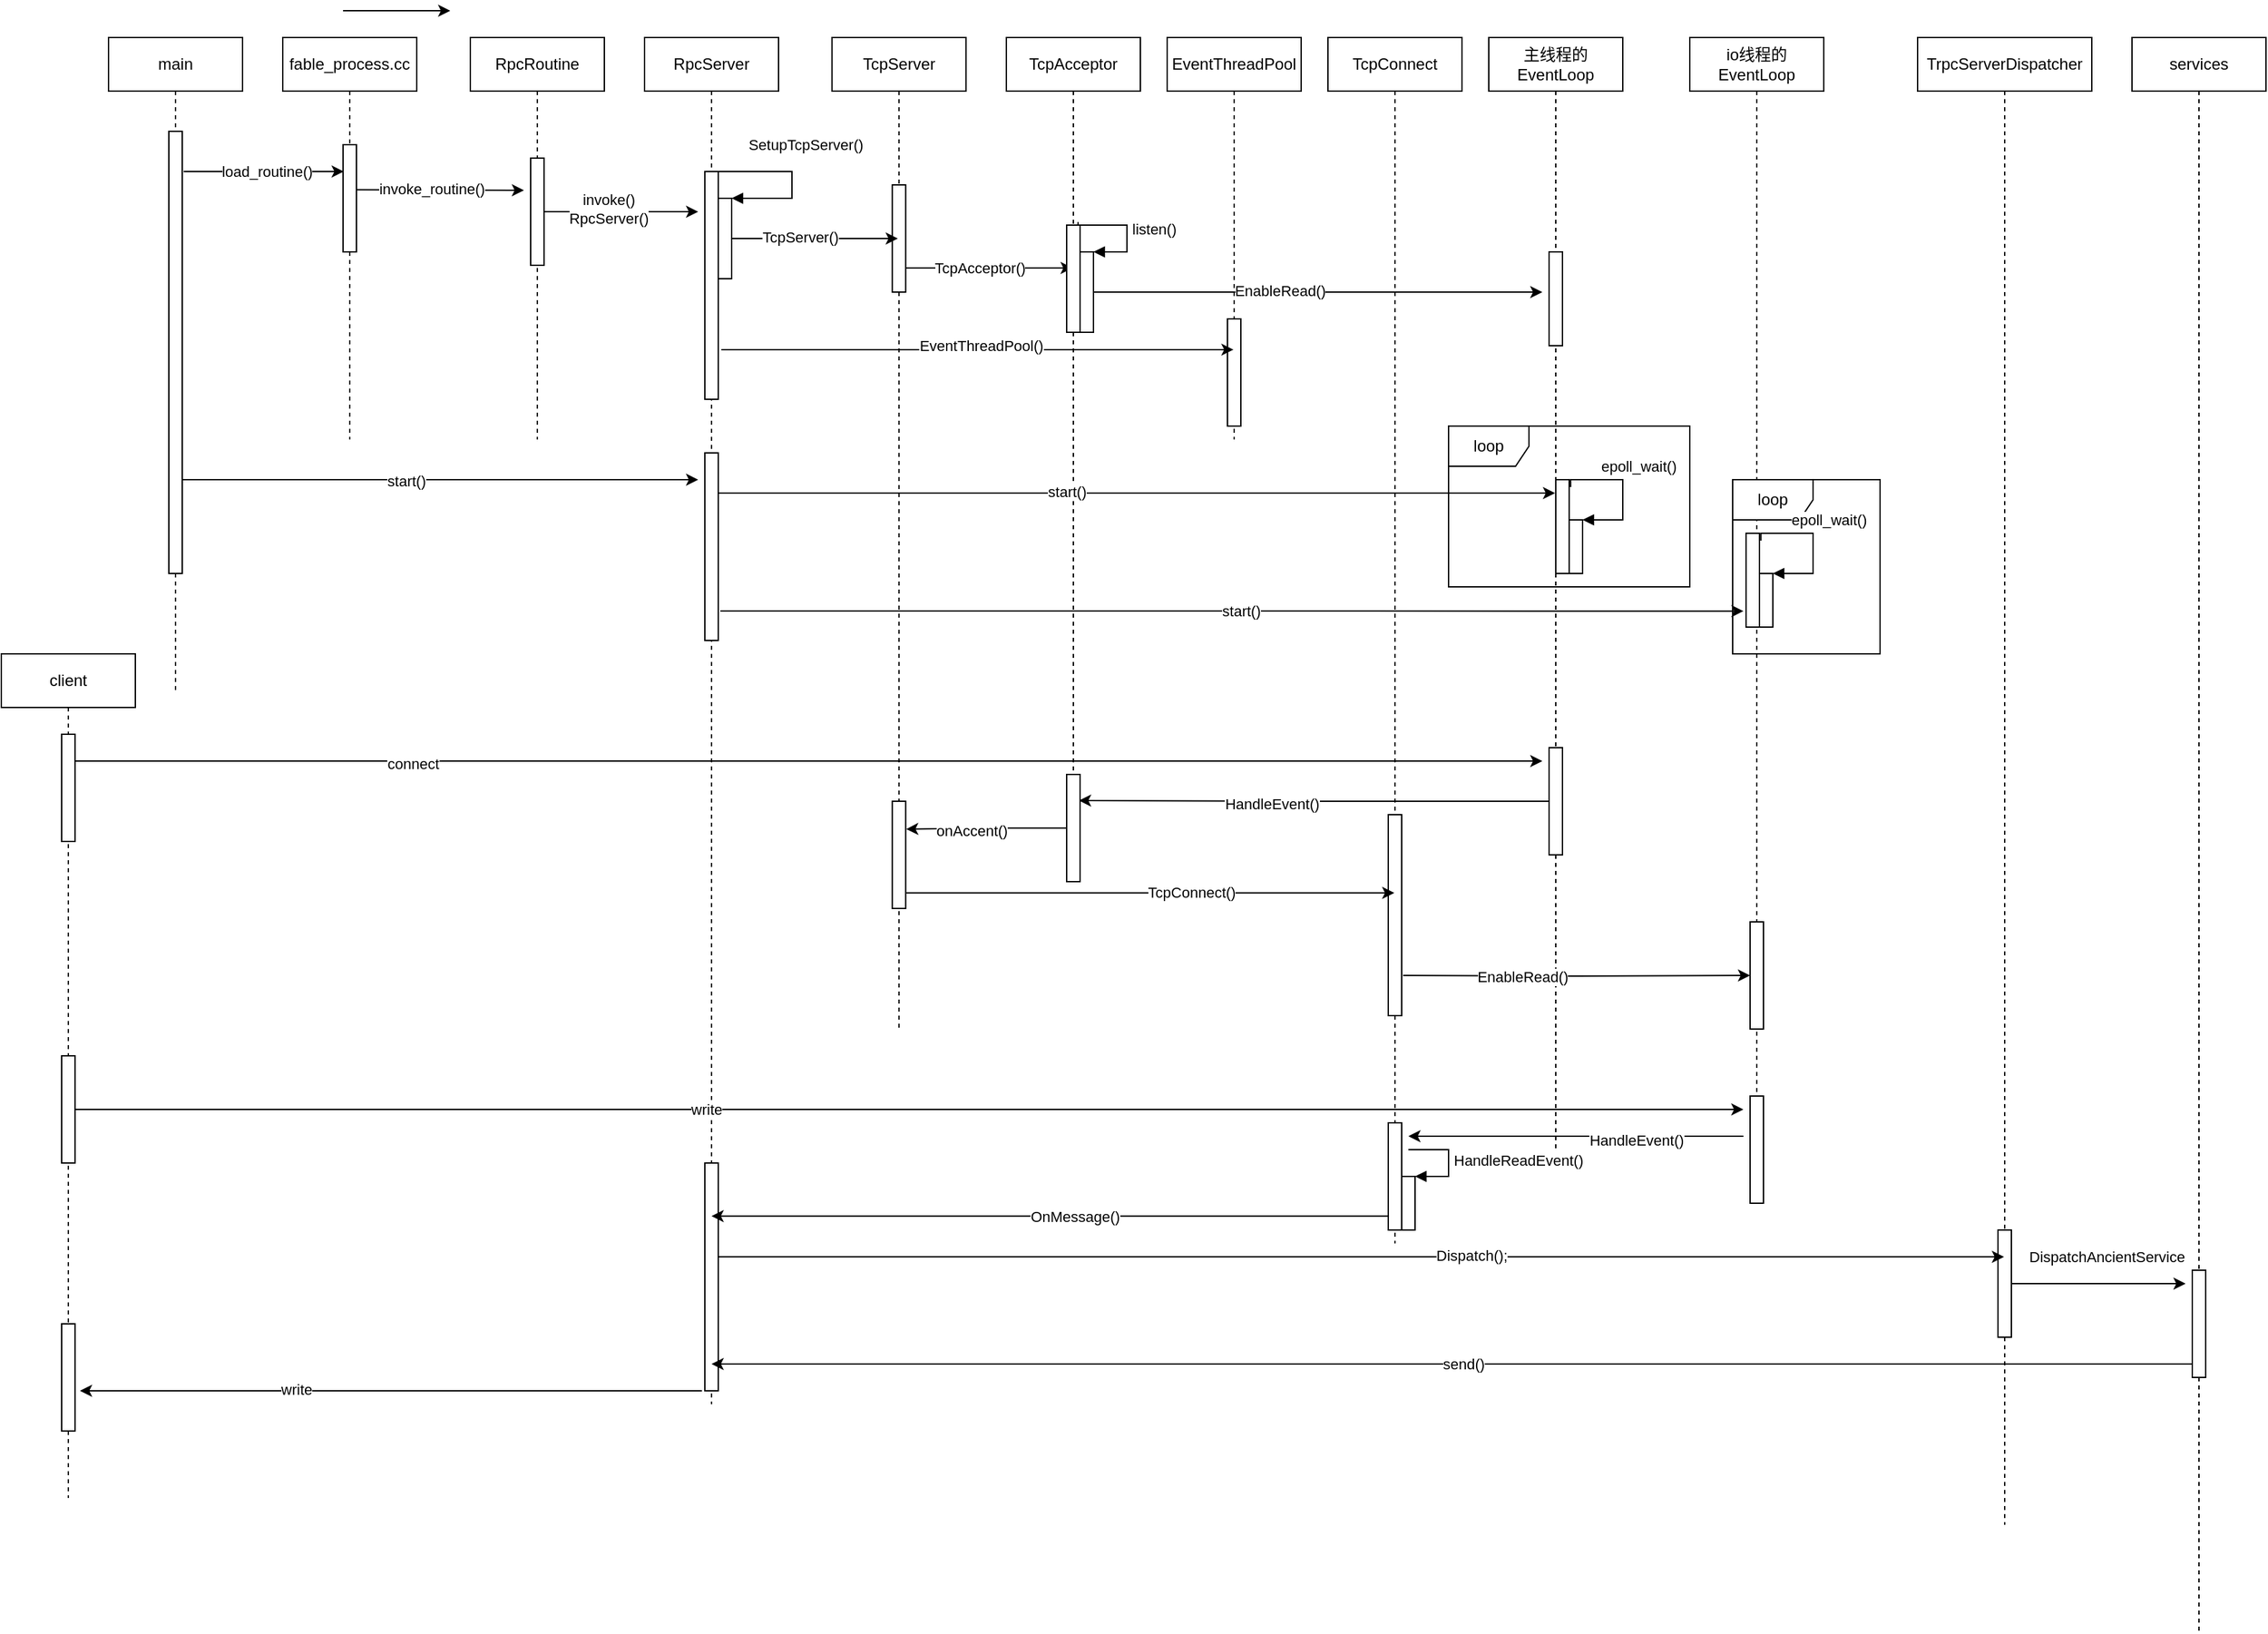 <mxfile version="14.7.3" type="github">
  <diagram id="K7WP6P9cJXZIgH97iTgB" name="Page-1">
    <mxGraphModel dx="1718" dy="935" grid="1" gridSize="10" guides="1" tooltips="1" connect="1" arrows="1" fold="1" page="1" pageScale="1" pageWidth="2339" pageHeight="3300" math="0" shadow="0">
      <root>
        <mxCell id="0" />
        <mxCell id="1" parent="0" />
        <mxCell id="hd1mkYOsox17n5HaAeX6-1" value="main" style="shape=umlLifeline;perimeter=lifelinePerimeter;whiteSpace=wrap;html=1;container=1;collapsible=0;recursiveResize=0;outlineConnect=0;" vertex="1" parent="1">
          <mxGeometry x="80" y="60" width="100" height="490" as="geometry" />
        </mxCell>
        <mxCell id="hd1mkYOsox17n5HaAeX6-2" value="fable_process.cc" style="shape=umlLifeline;perimeter=lifelinePerimeter;whiteSpace=wrap;html=1;container=1;collapsible=0;recursiveResize=0;outlineConnect=0;" vertex="1" parent="1">
          <mxGeometry x="210" y="60" width="100" height="300" as="geometry" />
        </mxCell>
        <mxCell id="hd1mkYOsox17n5HaAeX6-4" value="" style="html=1;points=[];perimeter=orthogonalPerimeter;" vertex="1" parent="1">
          <mxGeometry x="125" y="130" width="10" height="330" as="geometry" />
        </mxCell>
        <mxCell id="hd1mkYOsox17n5HaAeX6-5" value="" style="html=1;points=[];perimeter=orthogonalPerimeter;" vertex="1" parent="1">
          <mxGeometry x="255" y="140" width="10" height="80" as="geometry" />
        </mxCell>
        <mxCell id="hd1mkYOsox17n5HaAeX6-6" value="" style="endArrow=classic;html=1;" edge="1" parent="1">
          <mxGeometry width="50" height="50" relative="1" as="geometry">
            <mxPoint x="136" y="160" as="sourcePoint" />
            <mxPoint x="255.5" y="160" as="targetPoint" />
            <Array as="points">
              <mxPoint x="176" y="160" />
            </Array>
          </mxGeometry>
        </mxCell>
        <mxCell id="hd1mkYOsox17n5HaAeX6-11" value="load_routine()" style="edgeLabel;html=1;align=center;verticalAlign=middle;resizable=0;points=[];" vertex="1" connectable="0" parent="hd1mkYOsox17n5HaAeX6-6">
          <mxGeometry x="0.038" relative="1" as="geometry">
            <mxPoint as="offset" />
          </mxGeometry>
        </mxCell>
        <mxCell id="hd1mkYOsox17n5HaAeX6-17" value="" style="endArrow=classic;html=1;" edge="1" parent="1">
          <mxGeometry width="50" height="50" relative="1" as="geometry">
            <mxPoint x="255" y="40" as="sourcePoint" />
            <mxPoint x="335" y="40" as="targetPoint" />
          </mxGeometry>
        </mxCell>
        <mxCell id="hd1mkYOsox17n5HaAeX6-18" value="" style="endArrow=classic;html=1;" edge="1" parent="1">
          <mxGeometry width="50" height="50" relative="1" as="geometry">
            <mxPoint x="265.0" y="173.66" as="sourcePoint" />
            <mxPoint x="390" y="174" as="targetPoint" />
          </mxGeometry>
        </mxCell>
        <mxCell id="hd1mkYOsox17n5HaAeX6-19" value="invoke_routine()" style="edgeLabel;html=1;align=center;verticalAlign=middle;resizable=0;points=[];" vertex="1" connectable="0" parent="hd1mkYOsox17n5HaAeX6-18">
          <mxGeometry x="-0.287" y="1" relative="1" as="geometry">
            <mxPoint x="11" as="offset" />
          </mxGeometry>
        </mxCell>
        <mxCell id="hd1mkYOsox17n5HaAeX6-21" value="RpcRoutine" style="shape=umlLifeline;perimeter=lifelinePerimeter;whiteSpace=wrap;html=1;container=1;collapsible=0;recursiveResize=0;outlineConnect=0;" vertex="1" parent="1">
          <mxGeometry x="350" y="60" width="100" height="300" as="geometry" />
        </mxCell>
        <mxCell id="hd1mkYOsox17n5HaAeX6-22" value="RpcServer" style="shape=umlLifeline;perimeter=lifelinePerimeter;whiteSpace=wrap;html=1;container=1;collapsible=0;recursiveResize=0;outlineConnect=0;" vertex="1" parent="1">
          <mxGeometry x="480" y="60" width="100" height="1020" as="geometry" />
        </mxCell>
        <mxCell id="hd1mkYOsox17n5HaAeX6-26" style="edgeStyle=orthogonalEdgeStyle;rounded=0;orthogonalLoop=1;jettySize=auto;html=1;" edge="1" parent="1" source="hd1mkYOsox17n5HaAeX6-24">
          <mxGeometry relative="1" as="geometry">
            <mxPoint x="520" y="190" as="targetPoint" />
          </mxGeometry>
        </mxCell>
        <mxCell id="hd1mkYOsox17n5HaAeX6-28" value="invoke()&lt;br&gt;&lt;span style=&quot;font-size: 11px&quot;&gt;RpcServer()&lt;/span&gt;" style="edgeLabel;html=1;align=center;verticalAlign=middle;resizable=0;points=[];" vertex="1" connectable="0" parent="hd1mkYOsox17n5HaAeX6-26">
          <mxGeometry x="-0.196" y="1" relative="1" as="geometry">
            <mxPoint x="1" y="-1" as="offset" />
          </mxGeometry>
        </mxCell>
        <mxCell id="hd1mkYOsox17n5HaAeX6-24" value="" style="html=1;points=[];perimeter=orthogonalPerimeter;" vertex="1" parent="1">
          <mxGeometry x="395" y="150" width="10" height="80" as="geometry" />
        </mxCell>
        <mxCell id="hd1mkYOsox17n5HaAeX6-25" value="" style="html=1;points=[];perimeter=orthogonalPerimeter;" vertex="1" parent="1">
          <mxGeometry x="525" y="160" width="10" height="170" as="geometry" />
        </mxCell>
        <mxCell id="hd1mkYOsox17n5HaAeX6-31" value="TcpServer" style="shape=umlLifeline;perimeter=lifelinePerimeter;whiteSpace=wrap;html=1;container=1;collapsible=0;recursiveResize=0;outlineConnect=0;" vertex="1" parent="1">
          <mxGeometry x="619.86" y="60" width="100" height="740" as="geometry" />
        </mxCell>
        <mxCell id="hd1mkYOsox17n5HaAeX6-42" style="edgeStyle=orthogonalEdgeStyle;rounded=0;orthogonalLoop=1;jettySize=auto;html=1;" edge="1" parent="1">
          <mxGeometry relative="1" as="geometry">
            <mxPoint x="674.86" y="232" as="sourcePoint" />
            <mxPoint x="799.5" y="232" as="targetPoint" />
          </mxGeometry>
        </mxCell>
        <mxCell id="hd1mkYOsox17n5HaAeX6-43" value="TcpAcceptor()" style="edgeLabel;html=1;align=center;verticalAlign=middle;resizable=0;points=[];" vertex="1" connectable="0" parent="hd1mkYOsox17n5HaAeX6-42">
          <mxGeometry x="-0.319" y="-2" relative="1" as="geometry">
            <mxPoint x="12" y="-2" as="offset" />
          </mxGeometry>
        </mxCell>
        <mxCell id="hd1mkYOsox17n5HaAeX6-32" value="" style="html=1;points=[];perimeter=orthogonalPerimeter;" vertex="1" parent="1">
          <mxGeometry x="664.86" y="170" width="10" height="80" as="geometry" />
        </mxCell>
        <mxCell id="hd1mkYOsox17n5HaAeX6-37" style="edgeStyle=orthogonalEdgeStyle;rounded=0;orthogonalLoop=1;jettySize=auto;html=1;" edge="1" parent="1" source="hd1mkYOsox17n5HaAeX6-35">
          <mxGeometry relative="1" as="geometry">
            <mxPoint x="669" y="210" as="targetPoint" />
          </mxGeometry>
        </mxCell>
        <mxCell id="hd1mkYOsox17n5HaAeX6-38" value="TcpServer()" style="edgeLabel;html=1;align=center;verticalAlign=middle;resizable=0;points=[];" vertex="1" connectable="0" parent="hd1mkYOsox17n5HaAeX6-37">
          <mxGeometry x="-0.192" y="1" relative="1" as="geometry">
            <mxPoint as="offset" />
          </mxGeometry>
        </mxCell>
        <mxCell id="hd1mkYOsox17n5HaAeX6-35" value="" style="html=1;points=[];perimeter=orthogonalPerimeter;" vertex="1" parent="1">
          <mxGeometry x="535" y="180" width="10" height="60" as="geometry" />
        </mxCell>
        <mxCell id="hd1mkYOsox17n5HaAeX6-36" value="" style="edgeStyle=orthogonalEdgeStyle;html=1;align=left;spacingLeft=2;endArrow=block;rounded=0;entryX=1;entryY=0;" edge="1" target="hd1mkYOsox17n5HaAeX6-35" parent="1" source="hd1mkYOsox17n5HaAeX6-22">
          <mxGeometry relative="1" as="geometry">
            <mxPoint x="540" y="160" as="sourcePoint" />
            <Array as="points">
              <mxPoint x="590" y="160" />
              <mxPoint x="590" y="180" />
            </Array>
          </mxGeometry>
        </mxCell>
        <mxCell id="hd1mkYOsox17n5HaAeX6-39" value="SetupTcpServer()" style="edgeLabel;html=1;align=center;verticalAlign=middle;resizable=0;points=[];" vertex="1" connectable="0" parent="hd1mkYOsox17n5HaAeX6-36">
          <mxGeometry x="-0.263" y="-3" relative="1" as="geometry">
            <mxPoint x="24" y="-23" as="offset" />
          </mxGeometry>
        </mxCell>
        <mxCell id="hd1mkYOsox17n5HaAeX6-40" value="TcpAcceptor" style="shape=umlLifeline;perimeter=lifelinePerimeter;whiteSpace=wrap;html=1;container=1;collapsible=0;recursiveResize=0;outlineConnect=0;" vertex="1" parent="1">
          <mxGeometry x="750" y="60" width="100" height="620" as="geometry" />
        </mxCell>
        <mxCell id="hd1mkYOsox17n5HaAeX6-41" value="" style="html=1;points=[];perimeter=orthogonalPerimeter;" vertex="1" parent="hd1mkYOsox17n5HaAeX6-40">
          <mxGeometry x="45" y="140" width="10" height="80" as="geometry" />
        </mxCell>
        <mxCell id="hd1mkYOsox17n5HaAeX6-45" value="" style="html=1;points=[];perimeter=orthogonalPerimeter;" vertex="1" parent="hd1mkYOsox17n5HaAeX6-40">
          <mxGeometry x="55" y="160" width="10" height="60" as="geometry" />
        </mxCell>
        <mxCell id="hd1mkYOsox17n5HaAeX6-46" value="listen()" style="edgeStyle=orthogonalEdgeStyle;html=1;align=left;spacingLeft=2;endArrow=block;rounded=0;entryX=1;entryY=0;exitX=0.852;exitY=-0.028;exitDx=0;exitDy=0;exitPerimeter=0;" edge="1" target="hd1mkYOsox17n5HaAeX6-45" parent="hd1mkYOsox17n5HaAeX6-40" source="hd1mkYOsox17n5HaAeX6-41">
          <mxGeometry relative="1" as="geometry">
            <mxPoint x="60" y="140" as="sourcePoint" />
            <Array as="points">
              <mxPoint x="54" y="140" />
              <mxPoint x="90" y="140" />
              <mxPoint x="90" y="160" />
            </Array>
          </mxGeometry>
        </mxCell>
        <mxCell id="hd1mkYOsox17n5HaAeX6-44" value="主线程的EventLoop" style="shape=umlLifeline;perimeter=lifelinePerimeter;whiteSpace=wrap;html=1;container=1;collapsible=0;recursiveResize=0;outlineConnect=0;" vertex="1" parent="1">
          <mxGeometry x="1110" y="60" width="100" height="830" as="geometry" />
        </mxCell>
        <mxCell id="hd1mkYOsox17n5HaAeX6-47" style="edgeStyle=orthogonalEdgeStyle;rounded=0;orthogonalLoop=1;jettySize=auto;html=1;" edge="1" parent="1" source="hd1mkYOsox17n5HaAeX6-45">
          <mxGeometry relative="1" as="geometry">
            <mxPoint x="1150" y="250" as="targetPoint" />
          </mxGeometry>
        </mxCell>
        <mxCell id="hd1mkYOsox17n5HaAeX6-48" value="EnableRead()" style="edgeLabel;html=1;align=center;verticalAlign=middle;resizable=0;points=[];" vertex="1" connectable="0" parent="hd1mkYOsox17n5HaAeX6-47">
          <mxGeometry x="-0.171" y="1" relative="1" as="geometry">
            <mxPoint as="offset" />
          </mxGeometry>
        </mxCell>
        <mxCell id="hd1mkYOsox17n5HaAeX6-49" value="" style="html=1;points=[];perimeter=orthogonalPerimeter;" vertex="1" parent="1">
          <mxGeometry x="1155" y="220" width="10" height="70" as="geometry" />
        </mxCell>
        <mxCell id="hd1mkYOsox17n5HaAeX6-50" value="EventThreadPool" style="shape=umlLifeline;perimeter=lifelinePerimeter;whiteSpace=wrap;html=1;container=1;collapsible=0;recursiveResize=0;outlineConnect=0;" vertex="1" parent="1">
          <mxGeometry x="870" y="60" width="100" height="300" as="geometry" />
        </mxCell>
        <mxCell id="hd1mkYOsox17n5HaAeX6-54" value="" style="html=1;points=[];perimeter=orthogonalPerimeter;" vertex="1" parent="hd1mkYOsox17n5HaAeX6-50">
          <mxGeometry x="45" y="210" width="10" height="80" as="geometry" />
        </mxCell>
        <mxCell id="hd1mkYOsox17n5HaAeX6-53" value="" style="endArrow=classic;html=1;exitX=1.231;exitY=0.782;exitDx=0;exitDy=0;exitPerimeter=0;" edge="1" parent="1" source="hd1mkYOsox17n5HaAeX6-25" target="hd1mkYOsox17n5HaAeX6-50">
          <mxGeometry width="50" height="50" relative="1" as="geometry">
            <mxPoint x="590" y="420" as="sourcePoint" />
            <mxPoint x="640" y="370" as="targetPoint" />
          </mxGeometry>
        </mxCell>
        <mxCell id="hd1mkYOsox17n5HaAeX6-55" value="EventThreadPool()" style="edgeLabel;html=1;align=center;verticalAlign=middle;resizable=0;points=[];" vertex="1" connectable="0" parent="hd1mkYOsox17n5HaAeX6-53">
          <mxGeometry x="-0.083" y="-1" relative="1" as="geometry">
            <mxPoint x="18" y="-4" as="offset" />
          </mxGeometry>
        </mxCell>
        <mxCell id="hd1mkYOsox17n5HaAeX6-58" value="" style="endArrow=classic;html=1;" edge="1" parent="1">
          <mxGeometry width="50" height="50" relative="1" as="geometry">
            <mxPoint x="135.0" y="390" as="sourcePoint" />
            <mxPoint x="520" y="390" as="targetPoint" />
          </mxGeometry>
        </mxCell>
        <mxCell id="hd1mkYOsox17n5HaAeX6-59" value="start()" style="edgeLabel;html=1;align=center;verticalAlign=middle;resizable=0;points=[];" vertex="1" connectable="0" parent="hd1mkYOsox17n5HaAeX6-58">
          <mxGeometry x="-0.135" y="-1" relative="1" as="geometry">
            <mxPoint as="offset" />
          </mxGeometry>
        </mxCell>
        <mxCell id="hd1mkYOsox17n5HaAeX6-60" value="" style="html=1;points=[];perimeter=orthogonalPerimeter;" vertex="1" parent="1">
          <mxGeometry x="525" y="370" width="10" height="140" as="geometry" />
        </mxCell>
        <mxCell id="hd1mkYOsox17n5HaAeX6-63" value="io线程的EventLoop" style="shape=umlLifeline;perimeter=lifelinePerimeter;whiteSpace=wrap;html=1;container=1;collapsible=0;recursiveResize=0;outlineConnect=0;" vertex="1" parent="1">
          <mxGeometry x="1260" y="60" width="100" height="810" as="geometry" />
        </mxCell>
        <mxCell id="hd1mkYOsox17n5HaAeX6-64" value="" style="endArrow=classic;html=1;entryX=-0.193;entryY=0.83;entryDx=0;entryDy=0;entryPerimeter=0;exitX=1.162;exitY=0.843;exitDx=0;exitDy=0;exitPerimeter=0;" edge="1" parent="1" source="hd1mkYOsox17n5HaAeX6-60" target="hd1mkYOsox17n5HaAeX6-77">
          <mxGeometry width="50" height="50" relative="1" as="geometry">
            <mxPoint x="535" y="480" as="sourcePoint" />
            <mxPoint x="1305" y="440" as="targetPoint" />
            <Array as="points">
              <mxPoint x="650" y="488" />
            </Array>
          </mxGeometry>
        </mxCell>
        <mxCell id="hd1mkYOsox17n5HaAeX6-66" value="start()" style="edgeLabel;html=1;align=center;verticalAlign=middle;resizable=0;points=[];" vertex="1" connectable="0" parent="hd1mkYOsox17n5HaAeX6-64">
          <mxGeometry x="-0.227" y="-3" relative="1" as="geometry">
            <mxPoint x="93" y="-3" as="offset" />
          </mxGeometry>
        </mxCell>
        <mxCell id="hd1mkYOsox17n5HaAeX6-68" value="" style="endArrow=classic;html=1;" edge="1" parent="1" target="hd1mkYOsox17n5HaAeX6-44">
          <mxGeometry width="50" height="50" relative="1" as="geometry">
            <mxPoint x="535.0" y="400" as="sourcePoint" />
            <mxPoint x="615.0" y="400" as="targetPoint" />
          </mxGeometry>
        </mxCell>
        <mxCell id="hd1mkYOsox17n5HaAeX6-69" value="start()" style="edgeLabel;html=1;align=center;verticalAlign=middle;resizable=0;points=[];" vertex="1" connectable="0" parent="hd1mkYOsox17n5HaAeX6-68">
          <mxGeometry x="0.361" y="1" relative="1" as="geometry">
            <mxPoint x="-165" as="offset" />
          </mxGeometry>
        </mxCell>
        <mxCell id="hd1mkYOsox17n5HaAeX6-70" value="loop" style="shape=umlFrame;whiteSpace=wrap;html=1;" vertex="1" parent="1">
          <mxGeometry x="1080" y="350" width="180" height="120" as="geometry" />
        </mxCell>
        <mxCell id="hd1mkYOsox17n5HaAeX6-71" value="" style="html=1;points=[];perimeter=orthogonalPerimeter;" vertex="1" parent="1">
          <mxGeometry x="1170" y="420" width="10" height="40" as="geometry" />
        </mxCell>
        <mxCell id="hd1mkYOsox17n5HaAeX6-72" value="epoll_wait()" style="edgeStyle=orthogonalEdgeStyle;html=1;align=left;spacingLeft=2;endArrow=block;rounded=0;entryX=1;entryY=0;exitX=1.11;exitY=0.079;exitDx=0;exitDy=0;exitPerimeter=0;" edge="1" target="hd1mkYOsox17n5HaAeX6-71" parent="1" source="hd1mkYOsox17n5HaAeX6-73">
          <mxGeometry x="-0.532" y="10" relative="1" as="geometry">
            <mxPoint x="1179.97" y="390" as="sourcePoint" />
            <Array as="points">
              <mxPoint x="1171" y="390" />
              <mxPoint x="1210" y="390" />
              <mxPoint x="1210" y="420" />
            </Array>
            <mxPoint as="offset" />
          </mxGeometry>
        </mxCell>
        <mxCell id="hd1mkYOsox17n5HaAeX6-73" value="" style="html=1;points=[];perimeter=orthogonalPerimeter;" vertex="1" parent="1">
          <mxGeometry x="1160" y="390" width="10" height="70" as="geometry" />
        </mxCell>
        <mxCell id="hd1mkYOsox17n5HaAeX6-74" value="loop" style="shape=umlFrame;whiteSpace=wrap;html=1;" vertex="1" parent="1">
          <mxGeometry x="1292" y="390" width="110" height="130" as="geometry" />
        </mxCell>
        <mxCell id="hd1mkYOsox17n5HaAeX6-75" value="" style="html=1;points=[];perimeter=orthogonalPerimeter;" vertex="1" parent="1">
          <mxGeometry x="1312" y="460" width="10" height="40" as="geometry" />
        </mxCell>
        <mxCell id="hd1mkYOsox17n5HaAeX6-76" value="epoll_wait()" style="edgeStyle=orthogonalEdgeStyle;html=1;align=left;spacingLeft=2;endArrow=block;rounded=0;entryX=1;entryY=0;exitX=1.11;exitY=0.079;exitDx=0;exitDy=0;exitPerimeter=0;" edge="1" parent="1" source="hd1mkYOsox17n5HaAeX6-77" target="hd1mkYOsox17n5HaAeX6-75">
          <mxGeometry x="-0.532" y="10" relative="1" as="geometry">
            <mxPoint x="1321.97" y="430" as="sourcePoint" />
            <Array as="points">
              <mxPoint x="1313" y="430" />
              <mxPoint x="1352" y="430" />
              <mxPoint x="1352" y="460" />
            </Array>
            <mxPoint as="offset" />
          </mxGeometry>
        </mxCell>
        <mxCell id="hd1mkYOsox17n5HaAeX6-77" value="" style="html=1;points=[];perimeter=orthogonalPerimeter;" vertex="1" parent="1">
          <mxGeometry x="1302" y="430" width="10" height="70" as="geometry" />
        </mxCell>
        <mxCell id="hd1mkYOsox17n5HaAeX6-79" value="client" style="shape=umlLifeline;perimeter=lifelinePerimeter;whiteSpace=wrap;html=1;container=1;collapsible=0;recursiveResize=0;outlineConnect=0;" vertex="1" parent="1">
          <mxGeometry y="520" width="100" height="630" as="geometry" />
        </mxCell>
        <mxCell id="hd1mkYOsox17n5HaAeX6-103" value="" style="html=1;points=[];perimeter=orthogonalPerimeter;" vertex="1" parent="hd1mkYOsox17n5HaAeX6-79">
          <mxGeometry x="45" y="300" width="10" height="80" as="geometry" />
        </mxCell>
        <mxCell id="hd1mkYOsox17n5HaAeX6-138" value="" style="html=1;points=[];perimeter=orthogonalPerimeter;" vertex="1" parent="hd1mkYOsox17n5HaAeX6-79">
          <mxGeometry x="45" y="500" width="10" height="80" as="geometry" />
        </mxCell>
        <mxCell id="hd1mkYOsox17n5HaAeX6-80" value="" style="endArrow=classic;html=1;" edge="1" parent="1" source="hd1mkYOsox17n5HaAeX6-79">
          <mxGeometry width="50" height="50" relative="1" as="geometry">
            <mxPoint x="350.0" y="560" as="sourcePoint" />
            <mxPoint x="1150" y="600" as="targetPoint" />
            <Array as="points">
              <mxPoint x="80" y="600" />
            </Array>
          </mxGeometry>
        </mxCell>
        <mxCell id="hd1mkYOsox17n5HaAeX6-83" value="connect" style="edgeLabel;html=1;align=center;verticalAlign=middle;resizable=0;points=[];" vertex="1" connectable="0" parent="hd1mkYOsox17n5HaAeX6-80">
          <mxGeometry x="-0.534" y="-2" relative="1" as="geometry">
            <mxPoint as="offset" />
          </mxGeometry>
        </mxCell>
        <mxCell id="hd1mkYOsox17n5HaAeX6-82" value="" style="html=1;points=[];perimeter=orthogonalPerimeter;" vertex="1" parent="1">
          <mxGeometry x="45.0" y="580" width="10" height="80" as="geometry" />
        </mxCell>
        <mxCell id="hd1mkYOsox17n5HaAeX6-87" style="edgeStyle=orthogonalEdgeStyle;rounded=0;orthogonalLoop=1;jettySize=auto;html=1;entryX=0.921;entryY=0.243;entryDx=0;entryDy=0;entryPerimeter=0;" edge="1" parent="1" source="hd1mkYOsox17n5HaAeX6-84" target="hd1mkYOsox17n5HaAeX6-86">
          <mxGeometry relative="1" as="geometry" />
        </mxCell>
        <mxCell id="hd1mkYOsox17n5HaAeX6-88" value="HandleEvent()" style="edgeLabel;html=1;align=center;verticalAlign=middle;resizable=0;points=[];" vertex="1" connectable="0" parent="hd1mkYOsox17n5HaAeX6-87">
          <mxGeometry x="0.184" y="2" relative="1" as="geometry">
            <mxPoint as="offset" />
          </mxGeometry>
        </mxCell>
        <mxCell id="hd1mkYOsox17n5HaAeX6-84" value="" style="html=1;points=[];perimeter=orthogonalPerimeter;" vertex="1" parent="1">
          <mxGeometry x="1155" y="590" width="10" height="80" as="geometry" />
        </mxCell>
        <mxCell id="hd1mkYOsox17n5HaAeX6-92" style="edgeStyle=orthogonalEdgeStyle;rounded=0;orthogonalLoop=1;jettySize=auto;html=1;entryX=1.038;entryY=0.26;entryDx=0;entryDy=0;entryPerimeter=0;" edge="1" parent="1" source="hd1mkYOsox17n5HaAeX6-86" target="hd1mkYOsox17n5HaAeX6-90">
          <mxGeometry relative="1" as="geometry" />
        </mxCell>
        <mxCell id="hd1mkYOsox17n5HaAeX6-93" value="onAccent()" style="edgeLabel;html=1;align=center;verticalAlign=middle;resizable=0;points=[];" vertex="1" connectable="0" parent="hd1mkYOsox17n5HaAeX6-92">
          <mxGeometry x="0.199" y="1" relative="1" as="geometry">
            <mxPoint as="offset" />
          </mxGeometry>
        </mxCell>
        <mxCell id="hd1mkYOsox17n5HaAeX6-86" value="" style="html=1;points=[];perimeter=orthogonalPerimeter;" vertex="1" parent="1">
          <mxGeometry x="795" y="610" width="10" height="80" as="geometry" />
        </mxCell>
        <mxCell id="hd1mkYOsox17n5HaAeX6-90" value="" style="html=1;points=[];perimeter=orthogonalPerimeter;" vertex="1" parent="1">
          <mxGeometry x="664.86" y="630" width="10" height="80" as="geometry" />
        </mxCell>
        <mxCell id="hd1mkYOsox17n5HaAeX6-94" value="TcpConnect" style="shape=umlLifeline;perimeter=lifelinePerimeter;whiteSpace=wrap;html=1;container=1;collapsible=0;recursiveResize=0;outlineConnect=0;" vertex="1" parent="1">
          <mxGeometry x="990" y="60" width="100" height="900" as="geometry" />
        </mxCell>
        <mxCell id="hd1mkYOsox17n5HaAeX6-101" style="edgeStyle=orthogonalEdgeStyle;rounded=0;orthogonalLoop=1;jettySize=auto;html=1;" edge="1" parent="1" target="hd1mkYOsox17n5HaAeX6-100">
          <mxGeometry relative="1" as="geometry">
            <mxPoint x="1046" y="760" as="sourcePoint" />
          </mxGeometry>
        </mxCell>
        <mxCell id="hd1mkYOsox17n5HaAeX6-102" value="EnableRead()" style="edgeLabel;html=1;align=center;verticalAlign=middle;resizable=0;points=[];" vertex="1" connectable="0" parent="hd1mkYOsox17n5HaAeX6-101">
          <mxGeometry x="-0.316" relative="1" as="geometry">
            <mxPoint as="offset" />
          </mxGeometry>
        </mxCell>
        <mxCell id="hd1mkYOsox17n5HaAeX6-95" value="" style="html=1;points=[];perimeter=orthogonalPerimeter;" vertex="1" parent="1">
          <mxGeometry x="1035" y="640" width="10" height="150" as="geometry" />
        </mxCell>
        <mxCell id="hd1mkYOsox17n5HaAeX6-96" value="" style="endArrow=classic;html=1;exitX=1.038;exitY=0.855;exitDx=0;exitDy=0;exitPerimeter=0;" edge="1" parent="1" source="hd1mkYOsox17n5HaAeX6-90" target="hd1mkYOsox17n5HaAeX6-94">
          <mxGeometry width="50" height="50" relative="1" as="geometry">
            <mxPoint x="690" y="690" as="sourcePoint" />
            <mxPoint x="740" y="640" as="targetPoint" />
          </mxGeometry>
        </mxCell>
        <mxCell id="hd1mkYOsox17n5HaAeX6-97" value="Text" style="edgeLabel;html=1;align=center;verticalAlign=middle;resizable=0;points=[];" vertex="1" connectable="0" parent="hd1mkYOsox17n5HaAeX6-96">
          <mxGeometry x="0.155" relative="1" as="geometry">
            <mxPoint as="offset" />
          </mxGeometry>
        </mxCell>
        <mxCell id="hd1mkYOsox17n5HaAeX6-98" value="TcpConnect()" style="edgeLabel;html=1;align=center;verticalAlign=middle;resizable=0;points=[];" vertex="1" connectable="0" parent="hd1mkYOsox17n5HaAeX6-96">
          <mxGeometry x="0.17" y="1" relative="1" as="geometry">
            <mxPoint as="offset" />
          </mxGeometry>
        </mxCell>
        <mxCell id="hd1mkYOsox17n5HaAeX6-100" value="" style="html=1;points=[];perimeter=orthogonalPerimeter;" vertex="1" parent="1">
          <mxGeometry x="1305" y="720" width="10" height="80" as="geometry" />
        </mxCell>
        <mxCell id="hd1mkYOsox17n5HaAeX6-106" style="edgeStyle=orthogonalEdgeStyle;rounded=0;orthogonalLoop=1;jettySize=auto;html=1;" edge="1" parent="1" source="hd1mkYOsox17n5HaAeX6-103">
          <mxGeometry relative="1" as="geometry">
            <mxPoint x="1300" y="860" as="targetPoint" />
          </mxGeometry>
        </mxCell>
        <mxCell id="hd1mkYOsox17n5HaAeX6-108" value="write" style="edgeLabel;html=1;align=center;verticalAlign=middle;resizable=0;points=[];" vertex="1" connectable="0" parent="hd1mkYOsox17n5HaAeX6-106">
          <mxGeometry x="-0.247" y="3" relative="1" as="geometry">
            <mxPoint x="2" y="3" as="offset" />
          </mxGeometry>
        </mxCell>
        <mxCell id="hd1mkYOsox17n5HaAeX6-107" value="" style="html=1;points=[];perimeter=orthogonalPerimeter;" vertex="1" parent="1">
          <mxGeometry x="1305" y="850" width="10" height="80" as="geometry" />
        </mxCell>
        <mxCell id="hd1mkYOsox17n5HaAeX6-111" value="" style="endArrow=classic;html=1;" edge="1" parent="1">
          <mxGeometry width="50" height="50" relative="1" as="geometry">
            <mxPoint x="1300" y="880" as="sourcePoint" />
            <mxPoint x="1050" y="880" as="targetPoint" />
          </mxGeometry>
        </mxCell>
        <mxCell id="hd1mkYOsox17n5HaAeX6-112" value="HandleEvent()" style="edgeLabel;html=1;align=center;verticalAlign=middle;resizable=0;points=[];" vertex="1" connectable="0" parent="hd1mkYOsox17n5HaAeX6-111">
          <mxGeometry x="-0.356" y="3" relative="1" as="geometry">
            <mxPoint as="offset" />
          </mxGeometry>
        </mxCell>
        <mxCell id="hd1mkYOsox17n5HaAeX6-114" value="" style="html=1;points=[];perimeter=orthogonalPerimeter;" vertex="1" parent="1">
          <mxGeometry x="1035" y="870" width="10" height="80" as="geometry" />
        </mxCell>
        <mxCell id="hd1mkYOsox17n5HaAeX6-115" value="" style="html=1;points=[];perimeter=orthogonalPerimeter;" vertex="1" parent="1">
          <mxGeometry x="1045" y="910" width="10" height="40" as="geometry" />
        </mxCell>
        <mxCell id="hd1mkYOsox17n5HaAeX6-116" value="HandleReadEvent()" style="edgeStyle=orthogonalEdgeStyle;html=1;align=left;spacingLeft=2;endArrow=block;rounded=0;entryX=1;entryY=0;" edge="1" target="hd1mkYOsox17n5HaAeX6-115" parent="1">
          <mxGeometry relative="1" as="geometry">
            <mxPoint x="1050" y="890" as="sourcePoint" />
            <Array as="points">
              <mxPoint x="1080" y="890" />
            </Array>
          </mxGeometry>
        </mxCell>
        <mxCell id="hd1mkYOsox17n5HaAeX6-117" value="" style="html=1;points=[];perimeter=orthogonalPerimeter;" vertex="1" parent="1">
          <mxGeometry x="525" y="900" width="10" height="170" as="geometry" />
        </mxCell>
        <mxCell id="hd1mkYOsox17n5HaAeX6-119" value="" style="endArrow=classic;html=1;" edge="1" parent="1" target="hd1mkYOsox17n5HaAeX6-22">
          <mxGeometry width="50" height="50" relative="1" as="geometry">
            <mxPoint x="1035" y="939.58" as="sourcePoint" />
            <mxPoint x="785" y="939.58" as="targetPoint" />
          </mxGeometry>
        </mxCell>
        <mxCell id="hd1mkYOsox17n5HaAeX6-121" value="OnMessage()" style="edgeLabel;html=1;align=center;verticalAlign=middle;resizable=0;points=[];" vertex="1" connectable="0" parent="hd1mkYOsox17n5HaAeX6-119">
          <mxGeometry x="-0.401" y="4" relative="1" as="geometry">
            <mxPoint x="-83" y="-4" as="offset" />
          </mxGeometry>
        </mxCell>
        <mxCell id="hd1mkYOsox17n5HaAeX6-123" value="TrpcServerDispatcher" style="shape=umlLifeline;perimeter=lifelinePerimeter;whiteSpace=wrap;html=1;container=1;collapsible=0;recursiveResize=0;outlineConnect=0;" vertex="1" parent="1">
          <mxGeometry x="1430" y="60" width="130" height="1110" as="geometry" />
        </mxCell>
        <mxCell id="hd1mkYOsox17n5HaAeX6-131" style="edgeStyle=orthogonalEdgeStyle;rounded=0;orthogonalLoop=1;jettySize=auto;html=1;" edge="1" parent="1" source="hd1mkYOsox17n5HaAeX6-124">
          <mxGeometry relative="1" as="geometry">
            <mxPoint x="1630" y="990" as="targetPoint" />
          </mxGeometry>
        </mxCell>
        <mxCell id="hd1mkYOsox17n5HaAeX6-133" value="DispatchAncientService" style="edgeLabel;html=1;align=center;verticalAlign=middle;resizable=0;points=[];" vertex="1" connectable="0" parent="hd1mkYOsox17n5HaAeX6-131">
          <mxGeometry x="-0.149" y="2" relative="1" as="geometry">
            <mxPoint x="15" y="-18" as="offset" />
          </mxGeometry>
        </mxCell>
        <mxCell id="hd1mkYOsox17n5HaAeX6-124" value="" style="html=1;points=[];perimeter=orthogonalPerimeter;" vertex="1" parent="1">
          <mxGeometry x="1490" y="950" width="10" height="80" as="geometry" />
        </mxCell>
        <mxCell id="hd1mkYOsox17n5HaAeX6-125" value="" style="endArrow=classic;html=1;exitX=1.038;exitY=0.855;exitDx=0;exitDy=0;exitPerimeter=0;" edge="1" parent="1" target="hd1mkYOsox17n5HaAeX6-123">
          <mxGeometry width="50" height="50" relative="1" as="geometry">
            <mxPoint x="535.0" y="970.0" as="sourcePoint" />
            <mxPoint x="899.26" y="970.0" as="targetPoint" />
          </mxGeometry>
        </mxCell>
        <mxCell id="hd1mkYOsox17n5HaAeX6-126" value="Text" style="edgeLabel;html=1;align=center;verticalAlign=middle;resizable=0;points=[];" vertex="1" connectable="0" parent="hd1mkYOsox17n5HaAeX6-125">
          <mxGeometry x="0.155" relative="1" as="geometry">
            <mxPoint as="offset" />
          </mxGeometry>
        </mxCell>
        <mxCell id="hd1mkYOsox17n5HaAeX6-127" value="Dispatch();" style="edgeLabel;html=1;align=center;verticalAlign=middle;resizable=0;points=[];" vertex="1" connectable="0" parent="hd1mkYOsox17n5HaAeX6-125">
          <mxGeometry x="0.17" y="1" relative="1" as="geometry">
            <mxPoint as="offset" />
          </mxGeometry>
        </mxCell>
        <mxCell id="hd1mkYOsox17n5HaAeX6-129" value="services" style="shape=umlLifeline;perimeter=lifelinePerimeter;whiteSpace=wrap;html=1;container=1;collapsible=0;recursiveResize=0;outlineConnect=0;" vertex="1" parent="1">
          <mxGeometry x="1590" y="60" width="100" height="1190" as="geometry" />
        </mxCell>
        <mxCell id="hd1mkYOsox17n5HaAeX6-130" value="" style="html=1;points=[];perimeter=orthogonalPerimeter;" vertex="1" parent="1">
          <mxGeometry x="1635" y="980" width="10" height="80" as="geometry" />
        </mxCell>
        <mxCell id="hd1mkYOsox17n5HaAeX6-135" value="" style="endArrow=classic;html=1;" edge="1" parent="1">
          <mxGeometry width="50" height="50" relative="1" as="geometry">
            <mxPoint x="1635.33" y="1050" as="sourcePoint" />
            <mxPoint x="530" y="1050" as="targetPoint" />
          </mxGeometry>
        </mxCell>
        <mxCell id="hd1mkYOsox17n5HaAeX6-136" value="send()" style="edgeLabel;html=1;align=center;verticalAlign=middle;resizable=0;points=[];" vertex="1" connectable="0" parent="hd1mkYOsox17n5HaAeX6-135">
          <mxGeometry x="-0.401" y="4" relative="1" as="geometry">
            <mxPoint x="-214" y="-4" as="offset" />
          </mxGeometry>
        </mxCell>
        <mxCell id="hd1mkYOsox17n5HaAeX6-139" value="" style="endArrow=classic;html=1;exitX=-0.217;exitY=1;exitDx=0;exitDy=0;exitPerimeter=0;entryX=1.367;entryY=0.625;entryDx=0;entryDy=0;entryPerimeter=0;" edge="1" parent="1" source="hd1mkYOsox17n5HaAeX6-117" target="hd1mkYOsox17n5HaAeX6-138">
          <mxGeometry width="50" height="50" relative="1" as="geometry">
            <mxPoint x="400" y="900" as="sourcePoint" />
            <mxPoint x="450" y="850" as="targetPoint" />
          </mxGeometry>
        </mxCell>
        <mxCell id="hd1mkYOsox17n5HaAeX6-140" value="write" style="edgeLabel;html=1;align=center;verticalAlign=middle;resizable=0;points=[];" vertex="1" connectable="0" parent="hd1mkYOsox17n5HaAeX6-139">
          <mxGeometry x="0.307" y="-1" relative="1" as="geometry">
            <mxPoint as="offset" />
          </mxGeometry>
        </mxCell>
      </root>
    </mxGraphModel>
  </diagram>
</mxfile>
